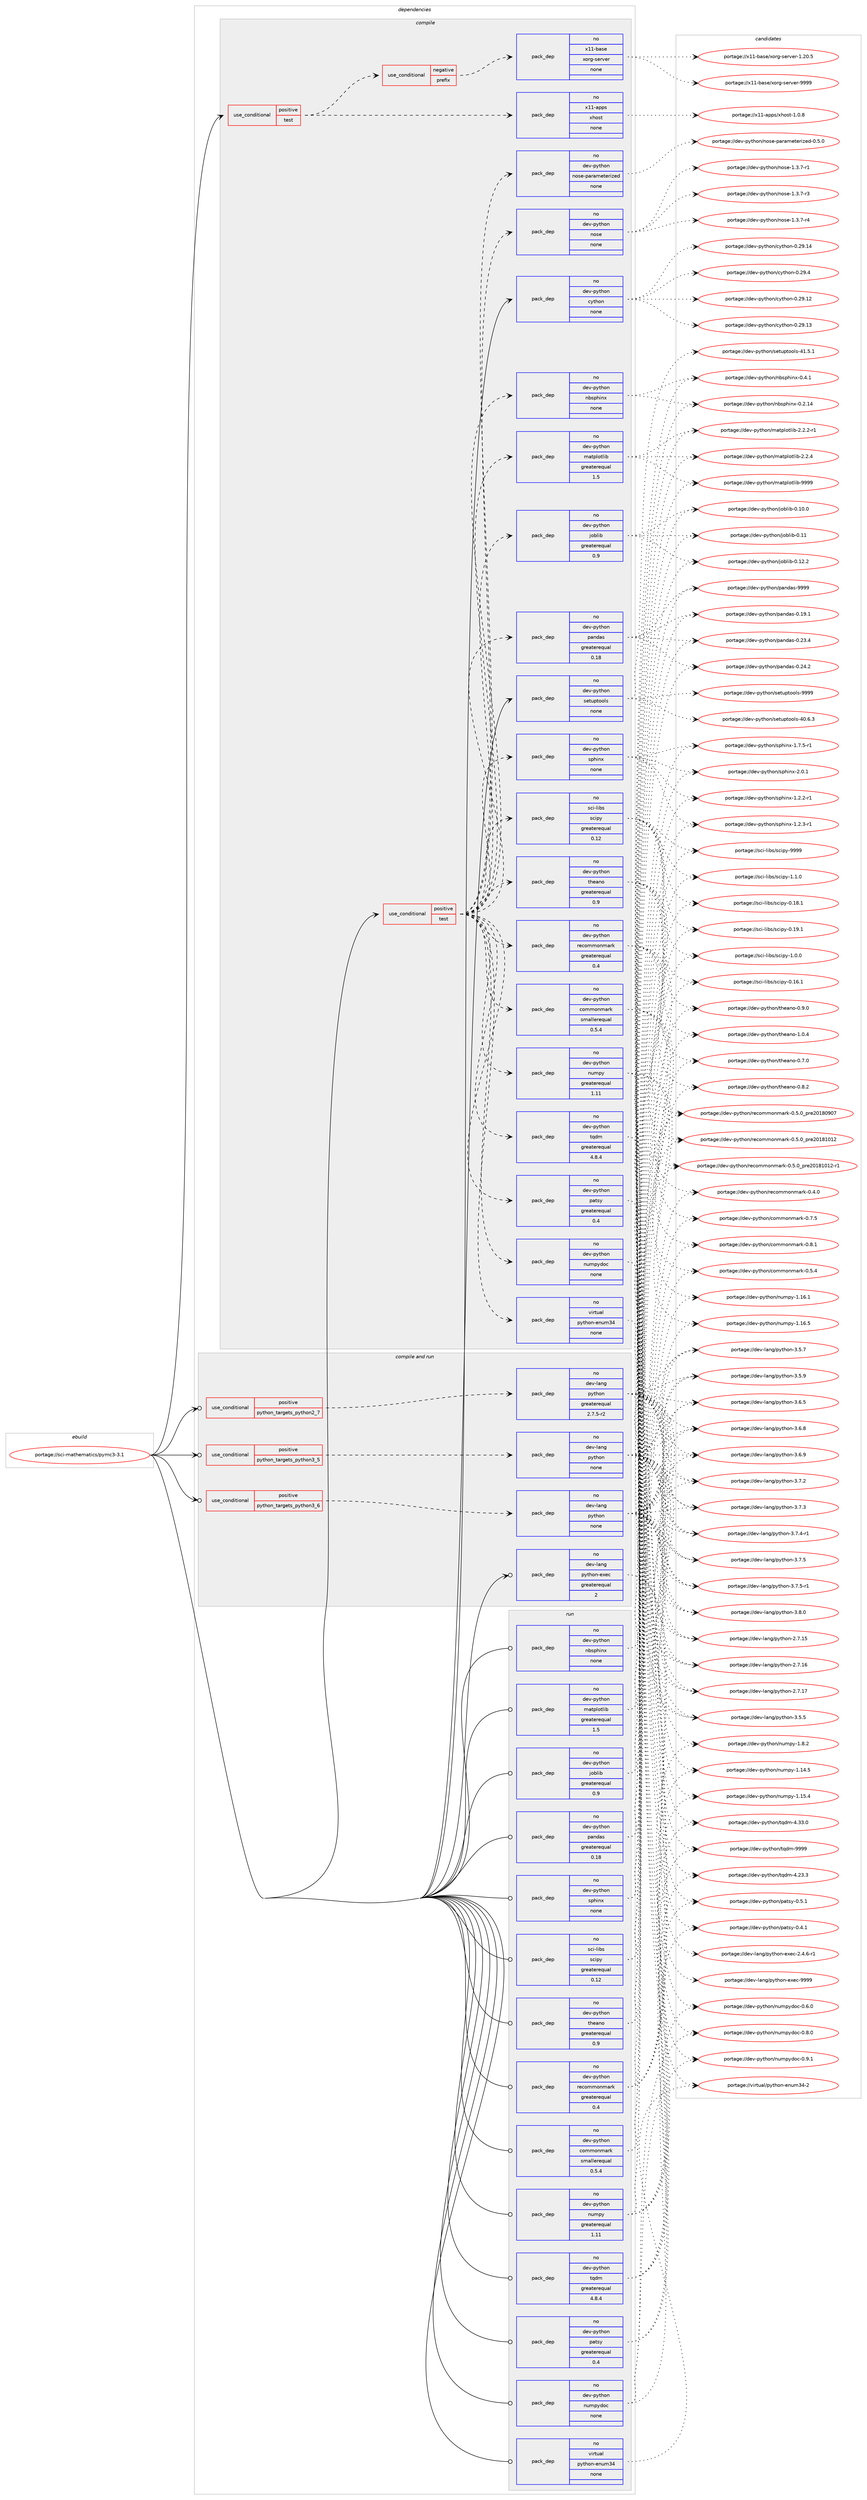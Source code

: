 digraph prolog {

# *************
# Graph options
# *************

newrank=true;
concentrate=true;
compound=true;
graph [rankdir=LR,fontname=Helvetica,fontsize=10,ranksep=1.5];#, ranksep=2.5, nodesep=0.2];
edge  [arrowhead=vee];
node  [fontname=Helvetica,fontsize=10];

# **********
# The ebuild
# **********

subgraph cluster_leftcol {
color=gray;
rank=same;
label=<<i>ebuild</i>>;
id [label="portage://sci-mathematics/pymc3-3.1", color=red, width=4, href="../sci-mathematics/pymc3-3.1.svg"];
}

# ****************
# The dependencies
# ****************

subgraph cluster_midcol {
color=gray;
label=<<i>dependencies</i>>;
subgraph cluster_compile {
fillcolor="#eeeeee";
style=filled;
label=<<i>compile</i>>;
subgraph cond97844 {
dependency395225 [label=<<TABLE BORDER="0" CELLBORDER="1" CELLSPACING="0" CELLPADDING="4"><TR><TD ROWSPAN="3" CELLPADDING="10">use_conditional</TD></TR><TR><TD>positive</TD></TR><TR><TD>test</TD></TR></TABLE>>, shape=none, color=red];
subgraph cond97845 {
dependency395226 [label=<<TABLE BORDER="0" CELLBORDER="1" CELLSPACING="0" CELLPADDING="4"><TR><TD ROWSPAN="3" CELLPADDING="10">use_conditional</TD></TR><TR><TD>negative</TD></TR><TR><TD>prefix</TD></TR></TABLE>>, shape=none, color=red];
subgraph pack290658 {
dependency395227 [label=<<TABLE BORDER="0" CELLBORDER="1" CELLSPACING="0" CELLPADDING="4" WIDTH="220"><TR><TD ROWSPAN="6" CELLPADDING="30">pack_dep</TD></TR><TR><TD WIDTH="110">no</TD></TR><TR><TD>x11-base</TD></TR><TR><TD>xorg-server</TD></TR><TR><TD>none</TD></TR><TR><TD></TD></TR></TABLE>>, shape=none, color=blue];
}
dependency395226:e -> dependency395227:w [weight=20,style="dashed",arrowhead="vee"];
}
dependency395225:e -> dependency395226:w [weight=20,style="dashed",arrowhead="vee"];
subgraph pack290659 {
dependency395228 [label=<<TABLE BORDER="0" CELLBORDER="1" CELLSPACING="0" CELLPADDING="4" WIDTH="220"><TR><TD ROWSPAN="6" CELLPADDING="30">pack_dep</TD></TR><TR><TD WIDTH="110">no</TD></TR><TR><TD>x11-apps</TD></TR><TR><TD>xhost</TD></TR><TR><TD>none</TD></TR><TR><TD></TD></TR></TABLE>>, shape=none, color=blue];
}
dependency395225:e -> dependency395228:w [weight=20,style="dashed",arrowhead="vee"];
}
id:e -> dependency395225:w [weight=20,style="solid",arrowhead="vee"];
subgraph cond97846 {
dependency395229 [label=<<TABLE BORDER="0" CELLBORDER="1" CELLSPACING="0" CELLPADDING="4"><TR><TD ROWSPAN="3" CELLPADDING="10">use_conditional</TD></TR><TR><TD>positive</TD></TR><TR><TD>test</TD></TR></TABLE>>, shape=none, color=red];
subgraph pack290660 {
dependency395230 [label=<<TABLE BORDER="0" CELLBORDER="1" CELLSPACING="0" CELLPADDING="4" WIDTH="220"><TR><TD ROWSPAN="6" CELLPADDING="30">pack_dep</TD></TR><TR><TD WIDTH="110">no</TD></TR><TR><TD>dev-python</TD></TR><TR><TD>commonmark</TD></TR><TR><TD>smallerequal</TD></TR><TR><TD>0.5.4</TD></TR></TABLE>>, shape=none, color=blue];
}
dependency395229:e -> dependency395230:w [weight=20,style="dashed",arrowhead="vee"];
subgraph pack290661 {
dependency395231 [label=<<TABLE BORDER="0" CELLBORDER="1" CELLSPACING="0" CELLPADDING="4" WIDTH="220"><TR><TD ROWSPAN="6" CELLPADDING="30">pack_dep</TD></TR><TR><TD WIDTH="110">no</TD></TR><TR><TD>dev-python</TD></TR><TR><TD>joblib</TD></TR><TR><TD>greaterequal</TD></TR><TR><TD>0.9</TD></TR></TABLE>>, shape=none, color=blue];
}
dependency395229:e -> dependency395231:w [weight=20,style="dashed",arrowhead="vee"];
subgraph pack290662 {
dependency395232 [label=<<TABLE BORDER="0" CELLBORDER="1" CELLSPACING="0" CELLPADDING="4" WIDTH="220"><TR><TD ROWSPAN="6" CELLPADDING="30">pack_dep</TD></TR><TR><TD WIDTH="110">no</TD></TR><TR><TD>dev-python</TD></TR><TR><TD>numpy</TD></TR><TR><TD>greaterequal</TD></TR><TR><TD>1.11</TD></TR></TABLE>>, shape=none, color=blue];
}
dependency395229:e -> dependency395232:w [weight=20,style="dashed",arrowhead="vee"];
subgraph pack290663 {
dependency395233 [label=<<TABLE BORDER="0" CELLBORDER="1" CELLSPACING="0" CELLPADDING="4" WIDTH="220"><TR><TD ROWSPAN="6" CELLPADDING="30">pack_dep</TD></TR><TR><TD WIDTH="110">no</TD></TR><TR><TD>dev-python</TD></TR><TR><TD>matplotlib</TD></TR><TR><TD>greaterequal</TD></TR><TR><TD>1.5</TD></TR></TABLE>>, shape=none, color=blue];
}
dependency395229:e -> dependency395233:w [weight=20,style="dashed",arrowhead="vee"];
subgraph pack290664 {
dependency395234 [label=<<TABLE BORDER="0" CELLBORDER="1" CELLSPACING="0" CELLPADDING="4" WIDTH="220"><TR><TD ROWSPAN="6" CELLPADDING="30">pack_dep</TD></TR><TR><TD WIDTH="110">no</TD></TR><TR><TD>dev-python</TD></TR><TR><TD>nbsphinx</TD></TR><TR><TD>none</TD></TR><TR><TD></TD></TR></TABLE>>, shape=none, color=blue];
}
dependency395229:e -> dependency395234:w [weight=20,style="dashed",arrowhead="vee"];
subgraph pack290665 {
dependency395235 [label=<<TABLE BORDER="0" CELLBORDER="1" CELLSPACING="0" CELLPADDING="4" WIDTH="220"><TR><TD ROWSPAN="6" CELLPADDING="30">pack_dep</TD></TR><TR><TD WIDTH="110">no</TD></TR><TR><TD>dev-python</TD></TR><TR><TD>numpydoc</TD></TR><TR><TD>none</TD></TR><TR><TD></TD></TR></TABLE>>, shape=none, color=blue];
}
dependency395229:e -> dependency395235:w [weight=20,style="dashed",arrowhead="vee"];
subgraph pack290666 {
dependency395236 [label=<<TABLE BORDER="0" CELLBORDER="1" CELLSPACING="0" CELLPADDING="4" WIDTH="220"><TR><TD ROWSPAN="6" CELLPADDING="30">pack_dep</TD></TR><TR><TD WIDTH="110">no</TD></TR><TR><TD>dev-python</TD></TR><TR><TD>pandas</TD></TR><TR><TD>greaterequal</TD></TR><TR><TD>0.18</TD></TR></TABLE>>, shape=none, color=blue];
}
dependency395229:e -> dependency395236:w [weight=20,style="dashed",arrowhead="vee"];
subgraph pack290667 {
dependency395237 [label=<<TABLE BORDER="0" CELLBORDER="1" CELLSPACING="0" CELLPADDING="4" WIDTH="220"><TR><TD ROWSPAN="6" CELLPADDING="30">pack_dep</TD></TR><TR><TD WIDTH="110">no</TD></TR><TR><TD>dev-python</TD></TR><TR><TD>patsy</TD></TR><TR><TD>greaterequal</TD></TR><TR><TD>0.4</TD></TR></TABLE>>, shape=none, color=blue];
}
dependency395229:e -> dependency395237:w [weight=20,style="dashed",arrowhead="vee"];
subgraph pack290668 {
dependency395238 [label=<<TABLE BORDER="0" CELLBORDER="1" CELLSPACING="0" CELLPADDING="4" WIDTH="220"><TR><TD ROWSPAN="6" CELLPADDING="30">pack_dep</TD></TR><TR><TD WIDTH="110">no</TD></TR><TR><TD>dev-python</TD></TR><TR><TD>recommonmark</TD></TR><TR><TD>greaterequal</TD></TR><TR><TD>0.4</TD></TR></TABLE>>, shape=none, color=blue];
}
dependency395229:e -> dependency395238:w [weight=20,style="dashed",arrowhead="vee"];
subgraph pack290669 {
dependency395239 [label=<<TABLE BORDER="0" CELLBORDER="1" CELLSPACING="0" CELLPADDING="4" WIDTH="220"><TR><TD ROWSPAN="6" CELLPADDING="30">pack_dep</TD></TR><TR><TD WIDTH="110">no</TD></TR><TR><TD>dev-python</TD></TR><TR><TD>sphinx</TD></TR><TR><TD>none</TD></TR><TR><TD></TD></TR></TABLE>>, shape=none, color=blue];
}
dependency395229:e -> dependency395239:w [weight=20,style="dashed",arrowhead="vee"];
subgraph pack290670 {
dependency395240 [label=<<TABLE BORDER="0" CELLBORDER="1" CELLSPACING="0" CELLPADDING="4" WIDTH="220"><TR><TD ROWSPAN="6" CELLPADDING="30">pack_dep</TD></TR><TR><TD WIDTH="110">no</TD></TR><TR><TD>dev-python</TD></TR><TR><TD>theano</TD></TR><TR><TD>greaterequal</TD></TR><TR><TD>0.9</TD></TR></TABLE>>, shape=none, color=blue];
}
dependency395229:e -> dependency395240:w [weight=20,style="dashed",arrowhead="vee"];
subgraph pack290671 {
dependency395241 [label=<<TABLE BORDER="0" CELLBORDER="1" CELLSPACING="0" CELLPADDING="4" WIDTH="220"><TR><TD ROWSPAN="6" CELLPADDING="30">pack_dep</TD></TR><TR><TD WIDTH="110">no</TD></TR><TR><TD>dev-python</TD></TR><TR><TD>tqdm</TD></TR><TR><TD>greaterequal</TD></TR><TR><TD>4.8.4</TD></TR></TABLE>>, shape=none, color=blue];
}
dependency395229:e -> dependency395241:w [weight=20,style="dashed",arrowhead="vee"];
subgraph pack290672 {
dependency395242 [label=<<TABLE BORDER="0" CELLBORDER="1" CELLSPACING="0" CELLPADDING="4" WIDTH="220"><TR><TD ROWSPAN="6" CELLPADDING="30">pack_dep</TD></TR><TR><TD WIDTH="110">no</TD></TR><TR><TD>sci-libs</TD></TR><TR><TD>scipy</TD></TR><TR><TD>greaterequal</TD></TR><TR><TD>0.12</TD></TR></TABLE>>, shape=none, color=blue];
}
dependency395229:e -> dependency395242:w [weight=20,style="dashed",arrowhead="vee"];
subgraph pack290673 {
dependency395243 [label=<<TABLE BORDER="0" CELLBORDER="1" CELLSPACING="0" CELLPADDING="4" WIDTH="220"><TR><TD ROWSPAN="6" CELLPADDING="30">pack_dep</TD></TR><TR><TD WIDTH="110">no</TD></TR><TR><TD>virtual</TD></TR><TR><TD>python-enum34</TD></TR><TR><TD>none</TD></TR><TR><TD></TD></TR></TABLE>>, shape=none, color=blue];
}
dependency395229:e -> dependency395243:w [weight=20,style="dashed",arrowhead="vee"];
subgraph pack290674 {
dependency395244 [label=<<TABLE BORDER="0" CELLBORDER="1" CELLSPACING="0" CELLPADDING="4" WIDTH="220"><TR><TD ROWSPAN="6" CELLPADDING="30">pack_dep</TD></TR><TR><TD WIDTH="110">no</TD></TR><TR><TD>dev-python</TD></TR><TR><TD>nose</TD></TR><TR><TD>none</TD></TR><TR><TD></TD></TR></TABLE>>, shape=none, color=blue];
}
dependency395229:e -> dependency395244:w [weight=20,style="dashed",arrowhead="vee"];
subgraph pack290675 {
dependency395245 [label=<<TABLE BORDER="0" CELLBORDER="1" CELLSPACING="0" CELLPADDING="4" WIDTH="220"><TR><TD ROWSPAN="6" CELLPADDING="30">pack_dep</TD></TR><TR><TD WIDTH="110">no</TD></TR><TR><TD>dev-python</TD></TR><TR><TD>nose-parameterized</TD></TR><TR><TD>none</TD></TR><TR><TD></TD></TR></TABLE>>, shape=none, color=blue];
}
dependency395229:e -> dependency395245:w [weight=20,style="dashed",arrowhead="vee"];
}
id:e -> dependency395229:w [weight=20,style="solid",arrowhead="vee"];
subgraph pack290676 {
dependency395246 [label=<<TABLE BORDER="0" CELLBORDER="1" CELLSPACING="0" CELLPADDING="4" WIDTH="220"><TR><TD ROWSPAN="6" CELLPADDING="30">pack_dep</TD></TR><TR><TD WIDTH="110">no</TD></TR><TR><TD>dev-python</TD></TR><TR><TD>cython</TD></TR><TR><TD>none</TD></TR><TR><TD></TD></TR></TABLE>>, shape=none, color=blue];
}
id:e -> dependency395246:w [weight=20,style="solid",arrowhead="vee"];
subgraph pack290677 {
dependency395247 [label=<<TABLE BORDER="0" CELLBORDER="1" CELLSPACING="0" CELLPADDING="4" WIDTH="220"><TR><TD ROWSPAN="6" CELLPADDING="30">pack_dep</TD></TR><TR><TD WIDTH="110">no</TD></TR><TR><TD>dev-python</TD></TR><TR><TD>setuptools</TD></TR><TR><TD>none</TD></TR><TR><TD></TD></TR></TABLE>>, shape=none, color=blue];
}
id:e -> dependency395247:w [weight=20,style="solid",arrowhead="vee"];
}
subgraph cluster_compileandrun {
fillcolor="#eeeeee";
style=filled;
label=<<i>compile and run</i>>;
subgraph cond97847 {
dependency395248 [label=<<TABLE BORDER="0" CELLBORDER="1" CELLSPACING="0" CELLPADDING="4"><TR><TD ROWSPAN="3" CELLPADDING="10">use_conditional</TD></TR><TR><TD>positive</TD></TR><TR><TD>python_targets_python2_7</TD></TR></TABLE>>, shape=none, color=red];
subgraph pack290678 {
dependency395249 [label=<<TABLE BORDER="0" CELLBORDER="1" CELLSPACING="0" CELLPADDING="4" WIDTH="220"><TR><TD ROWSPAN="6" CELLPADDING="30">pack_dep</TD></TR><TR><TD WIDTH="110">no</TD></TR><TR><TD>dev-lang</TD></TR><TR><TD>python</TD></TR><TR><TD>greaterequal</TD></TR><TR><TD>2.7.5-r2</TD></TR></TABLE>>, shape=none, color=blue];
}
dependency395248:e -> dependency395249:w [weight=20,style="dashed",arrowhead="vee"];
}
id:e -> dependency395248:w [weight=20,style="solid",arrowhead="odotvee"];
subgraph cond97848 {
dependency395250 [label=<<TABLE BORDER="0" CELLBORDER="1" CELLSPACING="0" CELLPADDING="4"><TR><TD ROWSPAN="3" CELLPADDING="10">use_conditional</TD></TR><TR><TD>positive</TD></TR><TR><TD>python_targets_python3_5</TD></TR></TABLE>>, shape=none, color=red];
subgraph pack290679 {
dependency395251 [label=<<TABLE BORDER="0" CELLBORDER="1" CELLSPACING="0" CELLPADDING="4" WIDTH="220"><TR><TD ROWSPAN="6" CELLPADDING="30">pack_dep</TD></TR><TR><TD WIDTH="110">no</TD></TR><TR><TD>dev-lang</TD></TR><TR><TD>python</TD></TR><TR><TD>none</TD></TR><TR><TD></TD></TR></TABLE>>, shape=none, color=blue];
}
dependency395250:e -> dependency395251:w [weight=20,style="dashed",arrowhead="vee"];
}
id:e -> dependency395250:w [weight=20,style="solid",arrowhead="odotvee"];
subgraph cond97849 {
dependency395252 [label=<<TABLE BORDER="0" CELLBORDER="1" CELLSPACING="0" CELLPADDING="4"><TR><TD ROWSPAN="3" CELLPADDING="10">use_conditional</TD></TR><TR><TD>positive</TD></TR><TR><TD>python_targets_python3_6</TD></TR></TABLE>>, shape=none, color=red];
subgraph pack290680 {
dependency395253 [label=<<TABLE BORDER="0" CELLBORDER="1" CELLSPACING="0" CELLPADDING="4" WIDTH="220"><TR><TD ROWSPAN="6" CELLPADDING="30">pack_dep</TD></TR><TR><TD WIDTH="110">no</TD></TR><TR><TD>dev-lang</TD></TR><TR><TD>python</TD></TR><TR><TD>none</TD></TR><TR><TD></TD></TR></TABLE>>, shape=none, color=blue];
}
dependency395252:e -> dependency395253:w [weight=20,style="dashed",arrowhead="vee"];
}
id:e -> dependency395252:w [weight=20,style="solid",arrowhead="odotvee"];
subgraph pack290681 {
dependency395254 [label=<<TABLE BORDER="0" CELLBORDER="1" CELLSPACING="0" CELLPADDING="4" WIDTH="220"><TR><TD ROWSPAN="6" CELLPADDING="30">pack_dep</TD></TR><TR><TD WIDTH="110">no</TD></TR><TR><TD>dev-lang</TD></TR><TR><TD>python-exec</TD></TR><TR><TD>greaterequal</TD></TR><TR><TD>2</TD></TR></TABLE>>, shape=none, color=blue];
}
id:e -> dependency395254:w [weight=20,style="solid",arrowhead="odotvee"];
}
subgraph cluster_run {
fillcolor="#eeeeee";
style=filled;
label=<<i>run</i>>;
subgraph pack290682 {
dependency395255 [label=<<TABLE BORDER="0" CELLBORDER="1" CELLSPACING="0" CELLPADDING="4" WIDTH="220"><TR><TD ROWSPAN="6" CELLPADDING="30">pack_dep</TD></TR><TR><TD WIDTH="110">no</TD></TR><TR><TD>dev-python</TD></TR><TR><TD>commonmark</TD></TR><TR><TD>smallerequal</TD></TR><TR><TD>0.5.4</TD></TR></TABLE>>, shape=none, color=blue];
}
id:e -> dependency395255:w [weight=20,style="solid",arrowhead="odot"];
subgraph pack290683 {
dependency395256 [label=<<TABLE BORDER="0" CELLBORDER="1" CELLSPACING="0" CELLPADDING="4" WIDTH="220"><TR><TD ROWSPAN="6" CELLPADDING="30">pack_dep</TD></TR><TR><TD WIDTH="110">no</TD></TR><TR><TD>dev-python</TD></TR><TR><TD>joblib</TD></TR><TR><TD>greaterequal</TD></TR><TR><TD>0.9</TD></TR></TABLE>>, shape=none, color=blue];
}
id:e -> dependency395256:w [weight=20,style="solid",arrowhead="odot"];
subgraph pack290684 {
dependency395257 [label=<<TABLE BORDER="0" CELLBORDER="1" CELLSPACING="0" CELLPADDING="4" WIDTH="220"><TR><TD ROWSPAN="6" CELLPADDING="30">pack_dep</TD></TR><TR><TD WIDTH="110">no</TD></TR><TR><TD>dev-python</TD></TR><TR><TD>matplotlib</TD></TR><TR><TD>greaterequal</TD></TR><TR><TD>1.5</TD></TR></TABLE>>, shape=none, color=blue];
}
id:e -> dependency395257:w [weight=20,style="solid",arrowhead="odot"];
subgraph pack290685 {
dependency395258 [label=<<TABLE BORDER="0" CELLBORDER="1" CELLSPACING="0" CELLPADDING="4" WIDTH="220"><TR><TD ROWSPAN="6" CELLPADDING="30">pack_dep</TD></TR><TR><TD WIDTH="110">no</TD></TR><TR><TD>dev-python</TD></TR><TR><TD>nbsphinx</TD></TR><TR><TD>none</TD></TR><TR><TD></TD></TR></TABLE>>, shape=none, color=blue];
}
id:e -> dependency395258:w [weight=20,style="solid",arrowhead="odot"];
subgraph pack290686 {
dependency395259 [label=<<TABLE BORDER="0" CELLBORDER="1" CELLSPACING="0" CELLPADDING="4" WIDTH="220"><TR><TD ROWSPAN="6" CELLPADDING="30">pack_dep</TD></TR><TR><TD WIDTH="110">no</TD></TR><TR><TD>dev-python</TD></TR><TR><TD>numpy</TD></TR><TR><TD>greaterequal</TD></TR><TR><TD>1.11</TD></TR></TABLE>>, shape=none, color=blue];
}
id:e -> dependency395259:w [weight=20,style="solid",arrowhead="odot"];
subgraph pack290687 {
dependency395260 [label=<<TABLE BORDER="0" CELLBORDER="1" CELLSPACING="0" CELLPADDING="4" WIDTH="220"><TR><TD ROWSPAN="6" CELLPADDING="30">pack_dep</TD></TR><TR><TD WIDTH="110">no</TD></TR><TR><TD>dev-python</TD></TR><TR><TD>numpydoc</TD></TR><TR><TD>none</TD></TR><TR><TD></TD></TR></TABLE>>, shape=none, color=blue];
}
id:e -> dependency395260:w [weight=20,style="solid",arrowhead="odot"];
subgraph pack290688 {
dependency395261 [label=<<TABLE BORDER="0" CELLBORDER="1" CELLSPACING="0" CELLPADDING="4" WIDTH="220"><TR><TD ROWSPAN="6" CELLPADDING="30">pack_dep</TD></TR><TR><TD WIDTH="110">no</TD></TR><TR><TD>dev-python</TD></TR><TR><TD>pandas</TD></TR><TR><TD>greaterequal</TD></TR><TR><TD>0.18</TD></TR></TABLE>>, shape=none, color=blue];
}
id:e -> dependency395261:w [weight=20,style="solid",arrowhead="odot"];
subgraph pack290689 {
dependency395262 [label=<<TABLE BORDER="0" CELLBORDER="1" CELLSPACING="0" CELLPADDING="4" WIDTH="220"><TR><TD ROWSPAN="6" CELLPADDING="30">pack_dep</TD></TR><TR><TD WIDTH="110">no</TD></TR><TR><TD>dev-python</TD></TR><TR><TD>patsy</TD></TR><TR><TD>greaterequal</TD></TR><TR><TD>0.4</TD></TR></TABLE>>, shape=none, color=blue];
}
id:e -> dependency395262:w [weight=20,style="solid",arrowhead="odot"];
subgraph pack290690 {
dependency395263 [label=<<TABLE BORDER="0" CELLBORDER="1" CELLSPACING="0" CELLPADDING="4" WIDTH="220"><TR><TD ROWSPAN="6" CELLPADDING="30">pack_dep</TD></TR><TR><TD WIDTH="110">no</TD></TR><TR><TD>dev-python</TD></TR><TR><TD>recommonmark</TD></TR><TR><TD>greaterequal</TD></TR><TR><TD>0.4</TD></TR></TABLE>>, shape=none, color=blue];
}
id:e -> dependency395263:w [weight=20,style="solid",arrowhead="odot"];
subgraph pack290691 {
dependency395264 [label=<<TABLE BORDER="0" CELLBORDER="1" CELLSPACING="0" CELLPADDING="4" WIDTH="220"><TR><TD ROWSPAN="6" CELLPADDING="30">pack_dep</TD></TR><TR><TD WIDTH="110">no</TD></TR><TR><TD>dev-python</TD></TR><TR><TD>sphinx</TD></TR><TR><TD>none</TD></TR><TR><TD></TD></TR></TABLE>>, shape=none, color=blue];
}
id:e -> dependency395264:w [weight=20,style="solid",arrowhead="odot"];
subgraph pack290692 {
dependency395265 [label=<<TABLE BORDER="0" CELLBORDER="1" CELLSPACING="0" CELLPADDING="4" WIDTH="220"><TR><TD ROWSPAN="6" CELLPADDING="30">pack_dep</TD></TR><TR><TD WIDTH="110">no</TD></TR><TR><TD>dev-python</TD></TR><TR><TD>theano</TD></TR><TR><TD>greaterequal</TD></TR><TR><TD>0.9</TD></TR></TABLE>>, shape=none, color=blue];
}
id:e -> dependency395265:w [weight=20,style="solid",arrowhead="odot"];
subgraph pack290693 {
dependency395266 [label=<<TABLE BORDER="0" CELLBORDER="1" CELLSPACING="0" CELLPADDING="4" WIDTH="220"><TR><TD ROWSPAN="6" CELLPADDING="30">pack_dep</TD></TR><TR><TD WIDTH="110">no</TD></TR><TR><TD>dev-python</TD></TR><TR><TD>tqdm</TD></TR><TR><TD>greaterequal</TD></TR><TR><TD>4.8.4</TD></TR></TABLE>>, shape=none, color=blue];
}
id:e -> dependency395266:w [weight=20,style="solid",arrowhead="odot"];
subgraph pack290694 {
dependency395267 [label=<<TABLE BORDER="0" CELLBORDER="1" CELLSPACING="0" CELLPADDING="4" WIDTH="220"><TR><TD ROWSPAN="6" CELLPADDING="30">pack_dep</TD></TR><TR><TD WIDTH="110">no</TD></TR><TR><TD>sci-libs</TD></TR><TR><TD>scipy</TD></TR><TR><TD>greaterequal</TD></TR><TR><TD>0.12</TD></TR></TABLE>>, shape=none, color=blue];
}
id:e -> dependency395267:w [weight=20,style="solid",arrowhead="odot"];
subgraph pack290695 {
dependency395268 [label=<<TABLE BORDER="0" CELLBORDER="1" CELLSPACING="0" CELLPADDING="4" WIDTH="220"><TR><TD ROWSPAN="6" CELLPADDING="30">pack_dep</TD></TR><TR><TD WIDTH="110">no</TD></TR><TR><TD>virtual</TD></TR><TR><TD>python-enum34</TD></TR><TR><TD>none</TD></TR><TR><TD></TD></TR></TABLE>>, shape=none, color=blue];
}
id:e -> dependency395268:w [weight=20,style="solid",arrowhead="odot"];
}
}

# **************
# The candidates
# **************

subgraph cluster_choices {
rank=same;
color=gray;
label=<<i>candidates</i>>;

subgraph choice290658 {
color=black;
nodesep=1;
choiceportage1204949459897115101471201111141034511510111411810111445494650484653 [label="portage://x11-base/xorg-server-1.20.5", color=red, width=4,href="../x11-base/xorg-server-1.20.5.svg"];
choiceportage120494945989711510147120111114103451151011141181011144557575757 [label="portage://x11-base/xorg-server-9999", color=red, width=4,href="../x11-base/xorg-server-9999.svg"];
dependency395227:e -> choiceportage1204949459897115101471201111141034511510111411810111445494650484653:w [style=dotted,weight="100"];
dependency395227:e -> choiceportage120494945989711510147120111114103451151011141181011144557575757:w [style=dotted,weight="100"];
}
subgraph choice290659 {
color=black;
nodesep=1;
choiceportage1204949459711211211547120104111115116454946484656 [label="portage://x11-apps/xhost-1.0.8", color=red, width=4,href="../x11-apps/xhost-1.0.8.svg"];
dependency395228:e -> choiceportage1204949459711211211547120104111115116454946484656:w [style=dotted,weight="100"];
}
subgraph choice290660 {
color=black;
nodesep=1;
choiceportage10010111845112121116104111110479911110910911111010997114107454846534652 [label="portage://dev-python/commonmark-0.5.4", color=red, width=4,href="../dev-python/commonmark-0.5.4.svg"];
choiceportage10010111845112121116104111110479911110910911111010997114107454846554653 [label="portage://dev-python/commonmark-0.7.5", color=red, width=4,href="../dev-python/commonmark-0.7.5.svg"];
choiceportage10010111845112121116104111110479911110910911111010997114107454846564649 [label="portage://dev-python/commonmark-0.8.1", color=red, width=4,href="../dev-python/commonmark-0.8.1.svg"];
dependency395230:e -> choiceportage10010111845112121116104111110479911110910911111010997114107454846534652:w [style=dotted,weight="100"];
dependency395230:e -> choiceportage10010111845112121116104111110479911110910911111010997114107454846554653:w [style=dotted,weight="100"];
dependency395230:e -> choiceportage10010111845112121116104111110479911110910911111010997114107454846564649:w [style=dotted,weight="100"];
}
subgraph choice290661 {
color=black;
nodesep=1;
choiceportage1001011184511212111610411111047106111981081059845484649484648 [label="portage://dev-python/joblib-0.10.0", color=red, width=4,href="../dev-python/joblib-0.10.0.svg"];
choiceportage100101118451121211161041111104710611198108105984548464949 [label="portage://dev-python/joblib-0.11", color=red, width=4,href="../dev-python/joblib-0.11.svg"];
choiceportage1001011184511212111610411111047106111981081059845484649504650 [label="portage://dev-python/joblib-0.12.2", color=red, width=4,href="../dev-python/joblib-0.12.2.svg"];
dependency395231:e -> choiceportage1001011184511212111610411111047106111981081059845484649484648:w [style=dotted,weight="100"];
dependency395231:e -> choiceportage100101118451121211161041111104710611198108105984548464949:w [style=dotted,weight="100"];
dependency395231:e -> choiceportage1001011184511212111610411111047106111981081059845484649504650:w [style=dotted,weight="100"];
}
subgraph choice290662 {
color=black;
nodesep=1;
choiceportage100101118451121211161041111104711011710911212145494649524653 [label="portage://dev-python/numpy-1.14.5", color=red, width=4,href="../dev-python/numpy-1.14.5.svg"];
choiceportage100101118451121211161041111104711011710911212145494649534652 [label="portage://dev-python/numpy-1.15.4", color=red, width=4,href="../dev-python/numpy-1.15.4.svg"];
choiceportage100101118451121211161041111104711011710911212145494649544649 [label="portage://dev-python/numpy-1.16.1", color=red, width=4,href="../dev-python/numpy-1.16.1.svg"];
choiceportage100101118451121211161041111104711011710911212145494649544653 [label="portage://dev-python/numpy-1.16.5", color=red, width=4,href="../dev-python/numpy-1.16.5.svg"];
choiceportage1001011184511212111610411111047110117109112121454946564650 [label="portage://dev-python/numpy-1.8.2", color=red, width=4,href="../dev-python/numpy-1.8.2.svg"];
dependency395232:e -> choiceportage100101118451121211161041111104711011710911212145494649524653:w [style=dotted,weight="100"];
dependency395232:e -> choiceportage100101118451121211161041111104711011710911212145494649534652:w [style=dotted,weight="100"];
dependency395232:e -> choiceportage100101118451121211161041111104711011710911212145494649544649:w [style=dotted,weight="100"];
dependency395232:e -> choiceportage100101118451121211161041111104711011710911212145494649544653:w [style=dotted,weight="100"];
dependency395232:e -> choiceportage1001011184511212111610411111047110117109112121454946564650:w [style=dotted,weight="100"];
}
subgraph choice290663 {
color=black;
nodesep=1;
choiceportage100101118451121211161041111104710997116112108111116108105984550465046504511449 [label="portage://dev-python/matplotlib-2.2.2-r1", color=red, width=4,href="../dev-python/matplotlib-2.2.2-r1.svg"];
choiceportage10010111845112121116104111110471099711611210811111610810598455046504652 [label="portage://dev-python/matplotlib-2.2.4", color=red, width=4,href="../dev-python/matplotlib-2.2.4.svg"];
choiceportage100101118451121211161041111104710997116112108111116108105984557575757 [label="portage://dev-python/matplotlib-9999", color=red, width=4,href="../dev-python/matplotlib-9999.svg"];
dependency395233:e -> choiceportage100101118451121211161041111104710997116112108111116108105984550465046504511449:w [style=dotted,weight="100"];
dependency395233:e -> choiceportage10010111845112121116104111110471099711611210811111610810598455046504652:w [style=dotted,weight="100"];
dependency395233:e -> choiceportage100101118451121211161041111104710997116112108111116108105984557575757:w [style=dotted,weight="100"];
}
subgraph choice290664 {
color=black;
nodesep=1;
choiceportage10010111845112121116104111110471109811511210410511012045484650464952 [label="portage://dev-python/nbsphinx-0.2.14", color=red, width=4,href="../dev-python/nbsphinx-0.2.14.svg"];
choiceportage100101118451121211161041111104711098115112104105110120454846524649 [label="portage://dev-python/nbsphinx-0.4.1", color=red, width=4,href="../dev-python/nbsphinx-0.4.1.svg"];
dependency395234:e -> choiceportage10010111845112121116104111110471109811511210410511012045484650464952:w [style=dotted,weight="100"];
dependency395234:e -> choiceportage100101118451121211161041111104711098115112104105110120454846524649:w [style=dotted,weight="100"];
}
subgraph choice290665 {
color=black;
nodesep=1;
choiceportage100101118451121211161041111104711011710911212110011199454846544648 [label="portage://dev-python/numpydoc-0.6.0", color=red, width=4,href="../dev-python/numpydoc-0.6.0.svg"];
choiceportage100101118451121211161041111104711011710911212110011199454846564648 [label="portage://dev-python/numpydoc-0.8.0", color=red, width=4,href="../dev-python/numpydoc-0.8.0.svg"];
choiceportage100101118451121211161041111104711011710911212110011199454846574649 [label="portage://dev-python/numpydoc-0.9.1", color=red, width=4,href="../dev-python/numpydoc-0.9.1.svg"];
dependency395235:e -> choiceportage100101118451121211161041111104711011710911212110011199454846544648:w [style=dotted,weight="100"];
dependency395235:e -> choiceportage100101118451121211161041111104711011710911212110011199454846564648:w [style=dotted,weight="100"];
dependency395235:e -> choiceportage100101118451121211161041111104711011710911212110011199454846574649:w [style=dotted,weight="100"];
}
subgraph choice290666 {
color=black;
nodesep=1;
choiceportage1001011184511212111610411111047112971101009711545484649574649 [label="portage://dev-python/pandas-0.19.1", color=red, width=4,href="../dev-python/pandas-0.19.1.svg"];
choiceportage1001011184511212111610411111047112971101009711545484650514652 [label="portage://dev-python/pandas-0.23.4", color=red, width=4,href="../dev-python/pandas-0.23.4.svg"];
choiceportage1001011184511212111610411111047112971101009711545484650524650 [label="portage://dev-python/pandas-0.24.2", color=red, width=4,href="../dev-python/pandas-0.24.2.svg"];
choiceportage100101118451121211161041111104711297110100971154557575757 [label="portage://dev-python/pandas-9999", color=red, width=4,href="../dev-python/pandas-9999.svg"];
dependency395236:e -> choiceportage1001011184511212111610411111047112971101009711545484649574649:w [style=dotted,weight="100"];
dependency395236:e -> choiceportage1001011184511212111610411111047112971101009711545484650514652:w [style=dotted,weight="100"];
dependency395236:e -> choiceportage1001011184511212111610411111047112971101009711545484650524650:w [style=dotted,weight="100"];
dependency395236:e -> choiceportage100101118451121211161041111104711297110100971154557575757:w [style=dotted,weight="100"];
}
subgraph choice290667 {
color=black;
nodesep=1;
choiceportage100101118451121211161041111104711297116115121454846524649 [label="portage://dev-python/patsy-0.4.1", color=red, width=4,href="../dev-python/patsy-0.4.1.svg"];
choiceportage100101118451121211161041111104711297116115121454846534649 [label="portage://dev-python/patsy-0.5.1", color=red, width=4,href="../dev-python/patsy-0.5.1.svg"];
dependency395237:e -> choiceportage100101118451121211161041111104711297116115121454846524649:w [style=dotted,weight="100"];
dependency395237:e -> choiceportage100101118451121211161041111104711297116115121454846534649:w [style=dotted,weight="100"];
}
subgraph choice290668 {
color=black;
nodesep=1;
choiceportage10010111845112121116104111110471141019911110910911111010997114107454846524648 [label="portage://dev-python/recommonmark-0.4.0", color=red, width=4,href="../dev-python/recommonmark-0.4.0.svg"];
choiceportage10010111845112121116104111110471141019911110910911111010997114107454846534648951121141015048495648574855 [label="portage://dev-python/recommonmark-0.5.0_pre20180907", color=red, width=4,href="../dev-python/recommonmark-0.5.0_pre20180907.svg"];
choiceportage10010111845112121116104111110471141019911110910911111010997114107454846534648951121141015048495649484950 [label="portage://dev-python/recommonmark-0.5.0_pre20181012", color=red, width=4,href="../dev-python/recommonmark-0.5.0_pre20181012.svg"];
choiceportage100101118451121211161041111104711410199111109109111110109971141074548465346489511211410150484956494849504511449 [label="portage://dev-python/recommonmark-0.5.0_pre20181012-r1", color=red, width=4,href="../dev-python/recommonmark-0.5.0_pre20181012-r1.svg"];
dependency395238:e -> choiceportage10010111845112121116104111110471141019911110910911111010997114107454846524648:w [style=dotted,weight="100"];
dependency395238:e -> choiceportage10010111845112121116104111110471141019911110910911111010997114107454846534648951121141015048495648574855:w [style=dotted,weight="100"];
dependency395238:e -> choiceportage10010111845112121116104111110471141019911110910911111010997114107454846534648951121141015048495649484950:w [style=dotted,weight="100"];
dependency395238:e -> choiceportage100101118451121211161041111104711410199111109109111110109971141074548465346489511211410150484956494849504511449:w [style=dotted,weight="100"];
}
subgraph choice290669 {
color=black;
nodesep=1;
choiceportage10010111845112121116104111110471151121041051101204549465046504511449 [label="portage://dev-python/sphinx-1.2.2-r1", color=red, width=4,href="../dev-python/sphinx-1.2.2-r1.svg"];
choiceportage10010111845112121116104111110471151121041051101204549465046514511449 [label="portage://dev-python/sphinx-1.2.3-r1", color=red, width=4,href="../dev-python/sphinx-1.2.3-r1.svg"];
choiceportage10010111845112121116104111110471151121041051101204549465546534511449 [label="portage://dev-python/sphinx-1.7.5-r1", color=red, width=4,href="../dev-python/sphinx-1.7.5-r1.svg"];
choiceportage1001011184511212111610411111047115112104105110120455046484649 [label="portage://dev-python/sphinx-2.0.1", color=red, width=4,href="../dev-python/sphinx-2.0.1.svg"];
dependency395239:e -> choiceportage10010111845112121116104111110471151121041051101204549465046504511449:w [style=dotted,weight="100"];
dependency395239:e -> choiceportage10010111845112121116104111110471151121041051101204549465046514511449:w [style=dotted,weight="100"];
dependency395239:e -> choiceportage10010111845112121116104111110471151121041051101204549465546534511449:w [style=dotted,weight="100"];
dependency395239:e -> choiceportage1001011184511212111610411111047115112104105110120455046484649:w [style=dotted,weight="100"];
}
subgraph choice290670 {
color=black;
nodesep=1;
choiceportage100101118451121211161041111104711610410197110111454846554648 [label="portage://dev-python/theano-0.7.0", color=red, width=4,href="../dev-python/theano-0.7.0.svg"];
choiceportage100101118451121211161041111104711610410197110111454846564650 [label="portage://dev-python/theano-0.8.2", color=red, width=4,href="../dev-python/theano-0.8.2.svg"];
choiceportage100101118451121211161041111104711610410197110111454846574648 [label="portage://dev-python/theano-0.9.0", color=red, width=4,href="../dev-python/theano-0.9.0.svg"];
choiceportage100101118451121211161041111104711610410197110111454946484652 [label="portage://dev-python/theano-1.0.4", color=red, width=4,href="../dev-python/theano-1.0.4.svg"];
dependency395240:e -> choiceportage100101118451121211161041111104711610410197110111454846554648:w [style=dotted,weight="100"];
dependency395240:e -> choiceportage100101118451121211161041111104711610410197110111454846564650:w [style=dotted,weight="100"];
dependency395240:e -> choiceportage100101118451121211161041111104711610410197110111454846574648:w [style=dotted,weight="100"];
dependency395240:e -> choiceportage100101118451121211161041111104711610410197110111454946484652:w [style=dotted,weight="100"];
}
subgraph choice290671 {
color=black;
nodesep=1;
choiceportage100101118451121211161041111104711611310010945524650514651 [label="portage://dev-python/tqdm-4.23.3", color=red, width=4,href="../dev-python/tqdm-4.23.3.svg"];
choiceportage100101118451121211161041111104711611310010945524651514648 [label="portage://dev-python/tqdm-4.33.0", color=red, width=4,href="../dev-python/tqdm-4.33.0.svg"];
choiceportage10010111845112121116104111110471161131001094557575757 [label="portage://dev-python/tqdm-9999", color=red, width=4,href="../dev-python/tqdm-9999.svg"];
dependency395241:e -> choiceportage100101118451121211161041111104711611310010945524650514651:w [style=dotted,weight="100"];
dependency395241:e -> choiceportage100101118451121211161041111104711611310010945524651514648:w [style=dotted,weight="100"];
dependency395241:e -> choiceportage10010111845112121116104111110471161131001094557575757:w [style=dotted,weight="100"];
}
subgraph choice290672 {
color=black;
nodesep=1;
choiceportage115991054510810598115471159910511212145484649544649 [label="portage://sci-libs/scipy-0.16.1", color=red, width=4,href="../sci-libs/scipy-0.16.1.svg"];
choiceportage115991054510810598115471159910511212145484649564649 [label="portage://sci-libs/scipy-0.18.1", color=red, width=4,href="../sci-libs/scipy-0.18.1.svg"];
choiceportage115991054510810598115471159910511212145484649574649 [label="portage://sci-libs/scipy-0.19.1", color=red, width=4,href="../sci-libs/scipy-0.19.1.svg"];
choiceportage1159910545108105981154711599105112121454946484648 [label="portage://sci-libs/scipy-1.0.0", color=red, width=4,href="../sci-libs/scipy-1.0.0.svg"];
choiceportage1159910545108105981154711599105112121454946494648 [label="portage://sci-libs/scipy-1.1.0", color=red, width=4,href="../sci-libs/scipy-1.1.0.svg"];
choiceportage11599105451081059811547115991051121214557575757 [label="portage://sci-libs/scipy-9999", color=red, width=4,href="../sci-libs/scipy-9999.svg"];
dependency395242:e -> choiceportage115991054510810598115471159910511212145484649544649:w [style=dotted,weight="100"];
dependency395242:e -> choiceportage115991054510810598115471159910511212145484649564649:w [style=dotted,weight="100"];
dependency395242:e -> choiceportage115991054510810598115471159910511212145484649574649:w [style=dotted,weight="100"];
dependency395242:e -> choiceportage1159910545108105981154711599105112121454946484648:w [style=dotted,weight="100"];
dependency395242:e -> choiceportage1159910545108105981154711599105112121454946494648:w [style=dotted,weight="100"];
dependency395242:e -> choiceportage11599105451081059811547115991051121214557575757:w [style=dotted,weight="100"];
}
subgraph choice290673 {
color=black;
nodesep=1;
choiceportage11810511411611797108471121211161041111104510111011710951524550 [label="portage://virtual/python-enum34-2", color=red, width=4,href="../virtual/python-enum34-2.svg"];
dependency395243:e -> choiceportage11810511411611797108471121211161041111104510111011710951524550:w [style=dotted,weight="100"];
}
subgraph choice290674 {
color=black;
nodesep=1;
choiceportage10010111845112121116104111110471101111151014549465146554511449 [label="portage://dev-python/nose-1.3.7-r1", color=red, width=4,href="../dev-python/nose-1.3.7-r1.svg"];
choiceportage10010111845112121116104111110471101111151014549465146554511451 [label="portage://dev-python/nose-1.3.7-r3", color=red, width=4,href="../dev-python/nose-1.3.7-r3.svg"];
choiceportage10010111845112121116104111110471101111151014549465146554511452 [label="portage://dev-python/nose-1.3.7-r4", color=red, width=4,href="../dev-python/nose-1.3.7-r4.svg"];
dependency395244:e -> choiceportage10010111845112121116104111110471101111151014549465146554511449:w [style=dotted,weight="100"];
dependency395244:e -> choiceportage10010111845112121116104111110471101111151014549465146554511451:w [style=dotted,weight="100"];
dependency395244:e -> choiceportage10010111845112121116104111110471101111151014549465146554511452:w [style=dotted,weight="100"];
}
subgraph choice290675 {
color=black;
nodesep=1;
choiceportage1001011184511212111610411111047110111115101451129711497109101116101114105122101100454846534648 [label="portage://dev-python/nose-parameterized-0.5.0", color=red, width=4,href="../dev-python/nose-parameterized-0.5.0.svg"];
dependency395245:e -> choiceportage1001011184511212111610411111047110111115101451129711497109101116101114105122101100454846534648:w [style=dotted,weight="100"];
}
subgraph choice290676 {
color=black;
nodesep=1;
choiceportage1001011184511212111610411111047991211161041111104548465057464950 [label="portage://dev-python/cython-0.29.12", color=red, width=4,href="../dev-python/cython-0.29.12.svg"];
choiceportage1001011184511212111610411111047991211161041111104548465057464951 [label="portage://dev-python/cython-0.29.13", color=red, width=4,href="../dev-python/cython-0.29.13.svg"];
choiceportage1001011184511212111610411111047991211161041111104548465057464952 [label="portage://dev-python/cython-0.29.14", color=red, width=4,href="../dev-python/cython-0.29.14.svg"];
choiceportage10010111845112121116104111110479912111610411111045484650574652 [label="portage://dev-python/cython-0.29.4", color=red, width=4,href="../dev-python/cython-0.29.4.svg"];
dependency395246:e -> choiceportage1001011184511212111610411111047991211161041111104548465057464950:w [style=dotted,weight="100"];
dependency395246:e -> choiceportage1001011184511212111610411111047991211161041111104548465057464951:w [style=dotted,weight="100"];
dependency395246:e -> choiceportage1001011184511212111610411111047991211161041111104548465057464952:w [style=dotted,weight="100"];
dependency395246:e -> choiceportage10010111845112121116104111110479912111610411111045484650574652:w [style=dotted,weight="100"];
}
subgraph choice290677 {
color=black;
nodesep=1;
choiceportage100101118451121211161041111104711510111611711211611111110811545524846544651 [label="portage://dev-python/setuptools-40.6.3", color=red, width=4,href="../dev-python/setuptools-40.6.3.svg"];
choiceportage100101118451121211161041111104711510111611711211611111110811545524946534649 [label="portage://dev-python/setuptools-41.5.1", color=red, width=4,href="../dev-python/setuptools-41.5.1.svg"];
choiceportage10010111845112121116104111110471151011161171121161111111081154557575757 [label="portage://dev-python/setuptools-9999", color=red, width=4,href="../dev-python/setuptools-9999.svg"];
dependency395247:e -> choiceportage100101118451121211161041111104711510111611711211611111110811545524846544651:w [style=dotted,weight="100"];
dependency395247:e -> choiceportage100101118451121211161041111104711510111611711211611111110811545524946534649:w [style=dotted,weight="100"];
dependency395247:e -> choiceportage10010111845112121116104111110471151011161171121161111111081154557575757:w [style=dotted,weight="100"];
}
subgraph choice290678 {
color=black;
nodesep=1;
choiceportage10010111845108971101034711212111610411111045504655464953 [label="portage://dev-lang/python-2.7.15", color=red, width=4,href="../dev-lang/python-2.7.15.svg"];
choiceportage10010111845108971101034711212111610411111045504655464954 [label="portage://dev-lang/python-2.7.16", color=red, width=4,href="../dev-lang/python-2.7.16.svg"];
choiceportage10010111845108971101034711212111610411111045504655464955 [label="portage://dev-lang/python-2.7.17", color=red, width=4,href="../dev-lang/python-2.7.17.svg"];
choiceportage100101118451089711010347112121116104111110455146534653 [label="portage://dev-lang/python-3.5.5", color=red, width=4,href="../dev-lang/python-3.5.5.svg"];
choiceportage100101118451089711010347112121116104111110455146534655 [label="portage://dev-lang/python-3.5.7", color=red, width=4,href="../dev-lang/python-3.5.7.svg"];
choiceportage100101118451089711010347112121116104111110455146534657 [label="portage://dev-lang/python-3.5.9", color=red, width=4,href="../dev-lang/python-3.5.9.svg"];
choiceportage100101118451089711010347112121116104111110455146544653 [label="portage://dev-lang/python-3.6.5", color=red, width=4,href="../dev-lang/python-3.6.5.svg"];
choiceportage100101118451089711010347112121116104111110455146544656 [label="portage://dev-lang/python-3.6.8", color=red, width=4,href="../dev-lang/python-3.6.8.svg"];
choiceportage100101118451089711010347112121116104111110455146544657 [label="portage://dev-lang/python-3.6.9", color=red, width=4,href="../dev-lang/python-3.6.9.svg"];
choiceportage100101118451089711010347112121116104111110455146554650 [label="portage://dev-lang/python-3.7.2", color=red, width=4,href="../dev-lang/python-3.7.2.svg"];
choiceportage100101118451089711010347112121116104111110455146554651 [label="portage://dev-lang/python-3.7.3", color=red, width=4,href="../dev-lang/python-3.7.3.svg"];
choiceportage1001011184510897110103471121211161041111104551465546524511449 [label="portage://dev-lang/python-3.7.4-r1", color=red, width=4,href="../dev-lang/python-3.7.4-r1.svg"];
choiceportage100101118451089711010347112121116104111110455146554653 [label="portage://dev-lang/python-3.7.5", color=red, width=4,href="../dev-lang/python-3.7.5.svg"];
choiceportage1001011184510897110103471121211161041111104551465546534511449 [label="portage://dev-lang/python-3.7.5-r1", color=red, width=4,href="../dev-lang/python-3.7.5-r1.svg"];
choiceportage100101118451089711010347112121116104111110455146564648 [label="portage://dev-lang/python-3.8.0", color=red, width=4,href="../dev-lang/python-3.8.0.svg"];
dependency395249:e -> choiceportage10010111845108971101034711212111610411111045504655464953:w [style=dotted,weight="100"];
dependency395249:e -> choiceportage10010111845108971101034711212111610411111045504655464954:w [style=dotted,weight="100"];
dependency395249:e -> choiceportage10010111845108971101034711212111610411111045504655464955:w [style=dotted,weight="100"];
dependency395249:e -> choiceportage100101118451089711010347112121116104111110455146534653:w [style=dotted,weight="100"];
dependency395249:e -> choiceportage100101118451089711010347112121116104111110455146534655:w [style=dotted,weight="100"];
dependency395249:e -> choiceportage100101118451089711010347112121116104111110455146534657:w [style=dotted,weight="100"];
dependency395249:e -> choiceportage100101118451089711010347112121116104111110455146544653:w [style=dotted,weight="100"];
dependency395249:e -> choiceportage100101118451089711010347112121116104111110455146544656:w [style=dotted,weight="100"];
dependency395249:e -> choiceportage100101118451089711010347112121116104111110455146544657:w [style=dotted,weight="100"];
dependency395249:e -> choiceportage100101118451089711010347112121116104111110455146554650:w [style=dotted,weight="100"];
dependency395249:e -> choiceportage100101118451089711010347112121116104111110455146554651:w [style=dotted,weight="100"];
dependency395249:e -> choiceportage1001011184510897110103471121211161041111104551465546524511449:w [style=dotted,weight="100"];
dependency395249:e -> choiceportage100101118451089711010347112121116104111110455146554653:w [style=dotted,weight="100"];
dependency395249:e -> choiceportage1001011184510897110103471121211161041111104551465546534511449:w [style=dotted,weight="100"];
dependency395249:e -> choiceportage100101118451089711010347112121116104111110455146564648:w [style=dotted,weight="100"];
}
subgraph choice290679 {
color=black;
nodesep=1;
choiceportage10010111845108971101034711212111610411111045504655464953 [label="portage://dev-lang/python-2.7.15", color=red, width=4,href="../dev-lang/python-2.7.15.svg"];
choiceportage10010111845108971101034711212111610411111045504655464954 [label="portage://dev-lang/python-2.7.16", color=red, width=4,href="../dev-lang/python-2.7.16.svg"];
choiceportage10010111845108971101034711212111610411111045504655464955 [label="portage://dev-lang/python-2.7.17", color=red, width=4,href="../dev-lang/python-2.7.17.svg"];
choiceportage100101118451089711010347112121116104111110455146534653 [label="portage://dev-lang/python-3.5.5", color=red, width=4,href="../dev-lang/python-3.5.5.svg"];
choiceportage100101118451089711010347112121116104111110455146534655 [label="portage://dev-lang/python-3.5.7", color=red, width=4,href="../dev-lang/python-3.5.7.svg"];
choiceportage100101118451089711010347112121116104111110455146534657 [label="portage://dev-lang/python-3.5.9", color=red, width=4,href="../dev-lang/python-3.5.9.svg"];
choiceportage100101118451089711010347112121116104111110455146544653 [label="portage://dev-lang/python-3.6.5", color=red, width=4,href="../dev-lang/python-3.6.5.svg"];
choiceportage100101118451089711010347112121116104111110455146544656 [label="portage://dev-lang/python-3.6.8", color=red, width=4,href="../dev-lang/python-3.6.8.svg"];
choiceportage100101118451089711010347112121116104111110455146544657 [label="portage://dev-lang/python-3.6.9", color=red, width=4,href="../dev-lang/python-3.6.9.svg"];
choiceportage100101118451089711010347112121116104111110455146554650 [label="portage://dev-lang/python-3.7.2", color=red, width=4,href="../dev-lang/python-3.7.2.svg"];
choiceportage100101118451089711010347112121116104111110455146554651 [label="portage://dev-lang/python-3.7.3", color=red, width=4,href="../dev-lang/python-3.7.3.svg"];
choiceportage1001011184510897110103471121211161041111104551465546524511449 [label="portage://dev-lang/python-3.7.4-r1", color=red, width=4,href="../dev-lang/python-3.7.4-r1.svg"];
choiceportage100101118451089711010347112121116104111110455146554653 [label="portage://dev-lang/python-3.7.5", color=red, width=4,href="../dev-lang/python-3.7.5.svg"];
choiceportage1001011184510897110103471121211161041111104551465546534511449 [label="portage://dev-lang/python-3.7.5-r1", color=red, width=4,href="../dev-lang/python-3.7.5-r1.svg"];
choiceportage100101118451089711010347112121116104111110455146564648 [label="portage://dev-lang/python-3.8.0", color=red, width=4,href="../dev-lang/python-3.8.0.svg"];
dependency395251:e -> choiceportage10010111845108971101034711212111610411111045504655464953:w [style=dotted,weight="100"];
dependency395251:e -> choiceportage10010111845108971101034711212111610411111045504655464954:w [style=dotted,weight="100"];
dependency395251:e -> choiceportage10010111845108971101034711212111610411111045504655464955:w [style=dotted,weight="100"];
dependency395251:e -> choiceportage100101118451089711010347112121116104111110455146534653:w [style=dotted,weight="100"];
dependency395251:e -> choiceportage100101118451089711010347112121116104111110455146534655:w [style=dotted,weight="100"];
dependency395251:e -> choiceportage100101118451089711010347112121116104111110455146534657:w [style=dotted,weight="100"];
dependency395251:e -> choiceportage100101118451089711010347112121116104111110455146544653:w [style=dotted,weight="100"];
dependency395251:e -> choiceportage100101118451089711010347112121116104111110455146544656:w [style=dotted,weight="100"];
dependency395251:e -> choiceportage100101118451089711010347112121116104111110455146544657:w [style=dotted,weight="100"];
dependency395251:e -> choiceportage100101118451089711010347112121116104111110455146554650:w [style=dotted,weight="100"];
dependency395251:e -> choiceportage100101118451089711010347112121116104111110455146554651:w [style=dotted,weight="100"];
dependency395251:e -> choiceportage1001011184510897110103471121211161041111104551465546524511449:w [style=dotted,weight="100"];
dependency395251:e -> choiceportage100101118451089711010347112121116104111110455146554653:w [style=dotted,weight="100"];
dependency395251:e -> choiceportage1001011184510897110103471121211161041111104551465546534511449:w [style=dotted,weight="100"];
dependency395251:e -> choiceportage100101118451089711010347112121116104111110455146564648:w [style=dotted,weight="100"];
}
subgraph choice290680 {
color=black;
nodesep=1;
choiceportage10010111845108971101034711212111610411111045504655464953 [label="portage://dev-lang/python-2.7.15", color=red, width=4,href="../dev-lang/python-2.7.15.svg"];
choiceportage10010111845108971101034711212111610411111045504655464954 [label="portage://dev-lang/python-2.7.16", color=red, width=4,href="../dev-lang/python-2.7.16.svg"];
choiceportage10010111845108971101034711212111610411111045504655464955 [label="portage://dev-lang/python-2.7.17", color=red, width=4,href="../dev-lang/python-2.7.17.svg"];
choiceportage100101118451089711010347112121116104111110455146534653 [label="portage://dev-lang/python-3.5.5", color=red, width=4,href="../dev-lang/python-3.5.5.svg"];
choiceportage100101118451089711010347112121116104111110455146534655 [label="portage://dev-lang/python-3.5.7", color=red, width=4,href="../dev-lang/python-3.5.7.svg"];
choiceportage100101118451089711010347112121116104111110455146534657 [label="portage://dev-lang/python-3.5.9", color=red, width=4,href="../dev-lang/python-3.5.9.svg"];
choiceportage100101118451089711010347112121116104111110455146544653 [label="portage://dev-lang/python-3.6.5", color=red, width=4,href="../dev-lang/python-3.6.5.svg"];
choiceportage100101118451089711010347112121116104111110455146544656 [label="portage://dev-lang/python-3.6.8", color=red, width=4,href="../dev-lang/python-3.6.8.svg"];
choiceportage100101118451089711010347112121116104111110455146544657 [label="portage://dev-lang/python-3.6.9", color=red, width=4,href="../dev-lang/python-3.6.9.svg"];
choiceportage100101118451089711010347112121116104111110455146554650 [label="portage://dev-lang/python-3.7.2", color=red, width=4,href="../dev-lang/python-3.7.2.svg"];
choiceportage100101118451089711010347112121116104111110455146554651 [label="portage://dev-lang/python-3.7.3", color=red, width=4,href="../dev-lang/python-3.7.3.svg"];
choiceportage1001011184510897110103471121211161041111104551465546524511449 [label="portage://dev-lang/python-3.7.4-r1", color=red, width=4,href="../dev-lang/python-3.7.4-r1.svg"];
choiceportage100101118451089711010347112121116104111110455146554653 [label="portage://dev-lang/python-3.7.5", color=red, width=4,href="../dev-lang/python-3.7.5.svg"];
choiceportage1001011184510897110103471121211161041111104551465546534511449 [label="portage://dev-lang/python-3.7.5-r1", color=red, width=4,href="../dev-lang/python-3.7.5-r1.svg"];
choiceportage100101118451089711010347112121116104111110455146564648 [label="portage://dev-lang/python-3.8.0", color=red, width=4,href="../dev-lang/python-3.8.0.svg"];
dependency395253:e -> choiceportage10010111845108971101034711212111610411111045504655464953:w [style=dotted,weight="100"];
dependency395253:e -> choiceportage10010111845108971101034711212111610411111045504655464954:w [style=dotted,weight="100"];
dependency395253:e -> choiceportage10010111845108971101034711212111610411111045504655464955:w [style=dotted,weight="100"];
dependency395253:e -> choiceportage100101118451089711010347112121116104111110455146534653:w [style=dotted,weight="100"];
dependency395253:e -> choiceportage100101118451089711010347112121116104111110455146534655:w [style=dotted,weight="100"];
dependency395253:e -> choiceportage100101118451089711010347112121116104111110455146534657:w [style=dotted,weight="100"];
dependency395253:e -> choiceportage100101118451089711010347112121116104111110455146544653:w [style=dotted,weight="100"];
dependency395253:e -> choiceportage100101118451089711010347112121116104111110455146544656:w [style=dotted,weight="100"];
dependency395253:e -> choiceportage100101118451089711010347112121116104111110455146544657:w [style=dotted,weight="100"];
dependency395253:e -> choiceportage100101118451089711010347112121116104111110455146554650:w [style=dotted,weight="100"];
dependency395253:e -> choiceportage100101118451089711010347112121116104111110455146554651:w [style=dotted,weight="100"];
dependency395253:e -> choiceportage1001011184510897110103471121211161041111104551465546524511449:w [style=dotted,weight="100"];
dependency395253:e -> choiceportage100101118451089711010347112121116104111110455146554653:w [style=dotted,weight="100"];
dependency395253:e -> choiceportage1001011184510897110103471121211161041111104551465546534511449:w [style=dotted,weight="100"];
dependency395253:e -> choiceportage100101118451089711010347112121116104111110455146564648:w [style=dotted,weight="100"];
}
subgraph choice290681 {
color=black;
nodesep=1;
choiceportage10010111845108971101034711212111610411111045101120101994550465246544511449 [label="portage://dev-lang/python-exec-2.4.6-r1", color=red, width=4,href="../dev-lang/python-exec-2.4.6-r1.svg"];
choiceportage10010111845108971101034711212111610411111045101120101994557575757 [label="portage://dev-lang/python-exec-9999", color=red, width=4,href="../dev-lang/python-exec-9999.svg"];
dependency395254:e -> choiceportage10010111845108971101034711212111610411111045101120101994550465246544511449:w [style=dotted,weight="100"];
dependency395254:e -> choiceportage10010111845108971101034711212111610411111045101120101994557575757:w [style=dotted,weight="100"];
}
subgraph choice290682 {
color=black;
nodesep=1;
choiceportage10010111845112121116104111110479911110910911111010997114107454846534652 [label="portage://dev-python/commonmark-0.5.4", color=red, width=4,href="../dev-python/commonmark-0.5.4.svg"];
choiceportage10010111845112121116104111110479911110910911111010997114107454846554653 [label="portage://dev-python/commonmark-0.7.5", color=red, width=4,href="../dev-python/commonmark-0.7.5.svg"];
choiceportage10010111845112121116104111110479911110910911111010997114107454846564649 [label="portage://dev-python/commonmark-0.8.1", color=red, width=4,href="../dev-python/commonmark-0.8.1.svg"];
dependency395255:e -> choiceportage10010111845112121116104111110479911110910911111010997114107454846534652:w [style=dotted,weight="100"];
dependency395255:e -> choiceportage10010111845112121116104111110479911110910911111010997114107454846554653:w [style=dotted,weight="100"];
dependency395255:e -> choiceportage10010111845112121116104111110479911110910911111010997114107454846564649:w [style=dotted,weight="100"];
}
subgraph choice290683 {
color=black;
nodesep=1;
choiceportage1001011184511212111610411111047106111981081059845484649484648 [label="portage://dev-python/joblib-0.10.0", color=red, width=4,href="../dev-python/joblib-0.10.0.svg"];
choiceportage100101118451121211161041111104710611198108105984548464949 [label="portage://dev-python/joblib-0.11", color=red, width=4,href="../dev-python/joblib-0.11.svg"];
choiceportage1001011184511212111610411111047106111981081059845484649504650 [label="portage://dev-python/joblib-0.12.2", color=red, width=4,href="../dev-python/joblib-0.12.2.svg"];
dependency395256:e -> choiceportage1001011184511212111610411111047106111981081059845484649484648:w [style=dotted,weight="100"];
dependency395256:e -> choiceportage100101118451121211161041111104710611198108105984548464949:w [style=dotted,weight="100"];
dependency395256:e -> choiceportage1001011184511212111610411111047106111981081059845484649504650:w [style=dotted,weight="100"];
}
subgraph choice290684 {
color=black;
nodesep=1;
choiceportage100101118451121211161041111104710997116112108111116108105984550465046504511449 [label="portage://dev-python/matplotlib-2.2.2-r1", color=red, width=4,href="../dev-python/matplotlib-2.2.2-r1.svg"];
choiceportage10010111845112121116104111110471099711611210811111610810598455046504652 [label="portage://dev-python/matplotlib-2.2.4", color=red, width=4,href="../dev-python/matplotlib-2.2.4.svg"];
choiceportage100101118451121211161041111104710997116112108111116108105984557575757 [label="portage://dev-python/matplotlib-9999", color=red, width=4,href="../dev-python/matplotlib-9999.svg"];
dependency395257:e -> choiceportage100101118451121211161041111104710997116112108111116108105984550465046504511449:w [style=dotted,weight="100"];
dependency395257:e -> choiceportage10010111845112121116104111110471099711611210811111610810598455046504652:w [style=dotted,weight="100"];
dependency395257:e -> choiceportage100101118451121211161041111104710997116112108111116108105984557575757:w [style=dotted,weight="100"];
}
subgraph choice290685 {
color=black;
nodesep=1;
choiceportage10010111845112121116104111110471109811511210410511012045484650464952 [label="portage://dev-python/nbsphinx-0.2.14", color=red, width=4,href="../dev-python/nbsphinx-0.2.14.svg"];
choiceportage100101118451121211161041111104711098115112104105110120454846524649 [label="portage://dev-python/nbsphinx-0.4.1", color=red, width=4,href="../dev-python/nbsphinx-0.4.1.svg"];
dependency395258:e -> choiceportage10010111845112121116104111110471109811511210410511012045484650464952:w [style=dotted,weight="100"];
dependency395258:e -> choiceportage100101118451121211161041111104711098115112104105110120454846524649:w [style=dotted,weight="100"];
}
subgraph choice290686 {
color=black;
nodesep=1;
choiceportage100101118451121211161041111104711011710911212145494649524653 [label="portage://dev-python/numpy-1.14.5", color=red, width=4,href="../dev-python/numpy-1.14.5.svg"];
choiceportage100101118451121211161041111104711011710911212145494649534652 [label="portage://dev-python/numpy-1.15.4", color=red, width=4,href="../dev-python/numpy-1.15.4.svg"];
choiceportage100101118451121211161041111104711011710911212145494649544649 [label="portage://dev-python/numpy-1.16.1", color=red, width=4,href="../dev-python/numpy-1.16.1.svg"];
choiceportage100101118451121211161041111104711011710911212145494649544653 [label="portage://dev-python/numpy-1.16.5", color=red, width=4,href="../dev-python/numpy-1.16.5.svg"];
choiceportage1001011184511212111610411111047110117109112121454946564650 [label="portage://dev-python/numpy-1.8.2", color=red, width=4,href="../dev-python/numpy-1.8.2.svg"];
dependency395259:e -> choiceportage100101118451121211161041111104711011710911212145494649524653:w [style=dotted,weight="100"];
dependency395259:e -> choiceportage100101118451121211161041111104711011710911212145494649534652:w [style=dotted,weight="100"];
dependency395259:e -> choiceportage100101118451121211161041111104711011710911212145494649544649:w [style=dotted,weight="100"];
dependency395259:e -> choiceportage100101118451121211161041111104711011710911212145494649544653:w [style=dotted,weight="100"];
dependency395259:e -> choiceportage1001011184511212111610411111047110117109112121454946564650:w [style=dotted,weight="100"];
}
subgraph choice290687 {
color=black;
nodesep=1;
choiceportage100101118451121211161041111104711011710911212110011199454846544648 [label="portage://dev-python/numpydoc-0.6.0", color=red, width=4,href="../dev-python/numpydoc-0.6.0.svg"];
choiceportage100101118451121211161041111104711011710911212110011199454846564648 [label="portage://dev-python/numpydoc-0.8.0", color=red, width=4,href="../dev-python/numpydoc-0.8.0.svg"];
choiceportage100101118451121211161041111104711011710911212110011199454846574649 [label="portage://dev-python/numpydoc-0.9.1", color=red, width=4,href="../dev-python/numpydoc-0.9.1.svg"];
dependency395260:e -> choiceportage100101118451121211161041111104711011710911212110011199454846544648:w [style=dotted,weight="100"];
dependency395260:e -> choiceportage100101118451121211161041111104711011710911212110011199454846564648:w [style=dotted,weight="100"];
dependency395260:e -> choiceportage100101118451121211161041111104711011710911212110011199454846574649:w [style=dotted,weight="100"];
}
subgraph choice290688 {
color=black;
nodesep=1;
choiceportage1001011184511212111610411111047112971101009711545484649574649 [label="portage://dev-python/pandas-0.19.1", color=red, width=4,href="../dev-python/pandas-0.19.1.svg"];
choiceportage1001011184511212111610411111047112971101009711545484650514652 [label="portage://dev-python/pandas-0.23.4", color=red, width=4,href="../dev-python/pandas-0.23.4.svg"];
choiceportage1001011184511212111610411111047112971101009711545484650524650 [label="portage://dev-python/pandas-0.24.2", color=red, width=4,href="../dev-python/pandas-0.24.2.svg"];
choiceportage100101118451121211161041111104711297110100971154557575757 [label="portage://dev-python/pandas-9999", color=red, width=4,href="../dev-python/pandas-9999.svg"];
dependency395261:e -> choiceportage1001011184511212111610411111047112971101009711545484649574649:w [style=dotted,weight="100"];
dependency395261:e -> choiceportage1001011184511212111610411111047112971101009711545484650514652:w [style=dotted,weight="100"];
dependency395261:e -> choiceportage1001011184511212111610411111047112971101009711545484650524650:w [style=dotted,weight="100"];
dependency395261:e -> choiceportage100101118451121211161041111104711297110100971154557575757:w [style=dotted,weight="100"];
}
subgraph choice290689 {
color=black;
nodesep=1;
choiceportage100101118451121211161041111104711297116115121454846524649 [label="portage://dev-python/patsy-0.4.1", color=red, width=4,href="../dev-python/patsy-0.4.1.svg"];
choiceportage100101118451121211161041111104711297116115121454846534649 [label="portage://dev-python/patsy-0.5.1", color=red, width=4,href="../dev-python/patsy-0.5.1.svg"];
dependency395262:e -> choiceportage100101118451121211161041111104711297116115121454846524649:w [style=dotted,weight="100"];
dependency395262:e -> choiceportage100101118451121211161041111104711297116115121454846534649:w [style=dotted,weight="100"];
}
subgraph choice290690 {
color=black;
nodesep=1;
choiceportage10010111845112121116104111110471141019911110910911111010997114107454846524648 [label="portage://dev-python/recommonmark-0.4.0", color=red, width=4,href="../dev-python/recommonmark-0.4.0.svg"];
choiceportage10010111845112121116104111110471141019911110910911111010997114107454846534648951121141015048495648574855 [label="portage://dev-python/recommonmark-0.5.0_pre20180907", color=red, width=4,href="../dev-python/recommonmark-0.5.0_pre20180907.svg"];
choiceportage10010111845112121116104111110471141019911110910911111010997114107454846534648951121141015048495649484950 [label="portage://dev-python/recommonmark-0.5.0_pre20181012", color=red, width=4,href="../dev-python/recommonmark-0.5.0_pre20181012.svg"];
choiceportage100101118451121211161041111104711410199111109109111110109971141074548465346489511211410150484956494849504511449 [label="portage://dev-python/recommonmark-0.5.0_pre20181012-r1", color=red, width=4,href="../dev-python/recommonmark-0.5.0_pre20181012-r1.svg"];
dependency395263:e -> choiceportage10010111845112121116104111110471141019911110910911111010997114107454846524648:w [style=dotted,weight="100"];
dependency395263:e -> choiceportage10010111845112121116104111110471141019911110910911111010997114107454846534648951121141015048495648574855:w [style=dotted,weight="100"];
dependency395263:e -> choiceportage10010111845112121116104111110471141019911110910911111010997114107454846534648951121141015048495649484950:w [style=dotted,weight="100"];
dependency395263:e -> choiceportage100101118451121211161041111104711410199111109109111110109971141074548465346489511211410150484956494849504511449:w [style=dotted,weight="100"];
}
subgraph choice290691 {
color=black;
nodesep=1;
choiceportage10010111845112121116104111110471151121041051101204549465046504511449 [label="portage://dev-python/sphinx-1.2.2-r1", color=red, width=4,href="../dev-python/sphinx-1.2.2-r1.svg"];
choiceportage10010111845112121116104111110471151121041051101204549465046514511449 [label="portage://dev-python/sphinx-1.2.3-r1", color=red, width=4,href="../dev-python/sphinx-1.2.3-r1.svg"];
choiceportage10010111845112121116104111110471151121041051101204549465546534511449 [label="portage://dev-python/sphinx-1.7.5-r1", color=red, width=4,href="../dev-python/sphinx-1.7.5-r1.svg"];
choiceportage1001011184511212111610411111047115112104105110120455046484649 [label="portage://dev-python/sphinx-2.0.1", color=red, width=4,href="../dev-python/sphinx-2.0.1.svg"];
dependency395264:e -> choiceportage10010111845112121116104111110471151121041051101204549465046504511449:w [style=dotted,weight="100"];
dependency395264:e -> choiceportage10010111845112121116104111110471151121041051101204549465046514511449:w [style=dotted,weight="100"];
dependency395264:e -> choiceportage10010111845112121116104111110471151121041051101204549465546534511449:w [style=dotted,weight="100"];
dependency395264:e -> choiceportage1001011184511212111610411111047115112104105110120455046484649:w [style=dotted,weight="100"];
}
subgraph choice290692 {
color=black;
nodesep=1;
choiceportage100101118451121211161041111104711610410197110111454846554648 [label="portage://dev-python/theano-0.7.0", color=red, width=4,href="../dev-python/theano-0.7.0.svg"];
choiceportage100101118451121211161041111104711610410197110111454846564650 [label="portage://dev-python/theano-0.8.2", color=red, width=4,href="../dev-python/theano-0.8.2.svg"];
choiceportage100101118451121211161041111104711610410197110111454846574648 [label="portage://dev-python/theano-0.9.0", color=red, width=4,href="../dev-python/theano-0.9.0.svg"];
choiceportage100101118451121211161041111104711610410197110111454946484652 [label="portage://dev-python/theano-1.0.4", color=red, width=4,href="../dev-python/theano-1.0.4.svg"];
dependency395265:e -> choiceportage100101118451121211161041111104711610410197110111454846554648:w [style=dotted,weight="100"];
dependency395265:e -> choiceportage100101118451121211161041111104711610410197110111454846564650:w [style=dotted,weight="100"];
dependency395265:e -> choiceportage100101118451121211161041111104711610410197110111454846574648:w [style=dotted,weight="100"];
dependency395265:e -> choiceportage100101118451121211161041111104711610410197110111454946484652:w [style=dotted,weight="100"];
}
subgraph choice290693 {
color=black;
nodesep=1;
choiceportage100101118451121211161041111104711611310010945524650514651 [label="portage://dev-python/tqdm-4.23.3", color=red, width=4,href="../dev-python/tqdm-4.23.3.svg"];
choiceportage100101118451121211161041111104711611310010945524651514648 [label="portage://dev-python/tqdm-4.33.0", color=red, width=4,href="../dev-python/tqdm-4.33.0.svg"];
choiceportage10010111845112121116104111110471161131001094557575757 [label="portage://dev-python/tqdm-9999", color=red, width=4,href="../dev-python/tqdm-9999.svg"];
dependency395266:e -> choiceportage100101118451121211161041111104711611310010945524650514651:w [style=dotted,weight="100"];
dependency395266:e -> choiceportage100101118451121211161041111104711611310010945524651514648:w [style=dotted,weight="100"];
dependency395266:e -> choiceportage10010111845112121116104111110471161131001094557575757:w [style=dotted,weight="100"];
}
subgraph choice290694 {
color=black;
nodesep=1;
choiceportage115991054510810598115471159910511212145484649544649 [label="portage://sci-libs/scipy-0.16.1", color=red, width=4,href="../sci-libs/scipy-0.16.1.svg"];
choiceportage115991054510810598115471159910511212145484649564649 [label="portage://sci-libs/scipy-0.18.1", color=red, width=4,href="../sci-libs/scipy-0.18.1.svg"];
choiceportage115991054510810598115471159910511212145484649574649 [label="portage://sci-libs/scipy-0.19.1", color=red, width=4,href="../sci-libs/scipy-0.19.1.svg"];
choiceportage1159910545108105981154711599105112121454946484648 [label="portage://sci-libs/scipy-1.0.0", color=red, width=4,href="../sci-libs/scipy-1.0.0.svg"];
choiceportage1159910545108105981154711599105112121454946494648 [label="portage://sci-libs/scipy-1.1.0", color=red, width=4,href="../sci-libs/scipy-1.1.0.svg"];
choiceportage11599105451081059811547115991051121214557575757 [label="portage://sci-libs/scipy-9999", color=red, width=4,href="../sci-libs/scipy-9999.svg"];
dependency395267:e -> choiceportage115991054510810598115471159910511212145484649544649:w [style=dotted,weight="100"];
dependency395267:e -> choiceportage115991054510810598115471159910511212145484649564649:w [style=dotted,weight="100"];
dependency395267:e -> choiceportage115991054510810598115471159910511212145484649574649:w [style=dotted,weight="100"];
dependency395267:e -> choiceportage1159910545108105981154711599105112121454946484648:w [style=dotted,weight="100"];
dependency395267:e -> choiceportage1159910545108105981154711599105112121454946494648:w [style=dotted,weight="100"];
dependency395267:e -> choiceportage11599105451081059811547115991051121214557575757:w [style=dotted,weight="100"];
}
subgraph choice290695 {
color=black;
nodesep=1;
choiceportage11810511411611797108471121211161041111104510111011710951524550 [label="portage://virtual/python-enum34-2", color=red, width=4,href="../virtual/python-enum34-2.svg"];
dependency395268:e -> choiceportage11810511411611797108471121211161041111104510111011710951524550:w [style=dotted,weight="100"];
}
}

}
